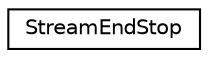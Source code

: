 digraph "Graphical Class Hierarchy"
{
  edge [fontname="Helvetica",fontsize="10",labelfontname="Helvetica",labelfontsize="10"];
  node [fontname="Helvetica",fontsize="10",shape=record];
  rankdir="LR";
  Node1 [label="StreamEndStop",height=0.2,width=0.4,color="black", fillcolor="white", style="filled",URL="$structCatch_1_1StreamEndStop.html"];
}
